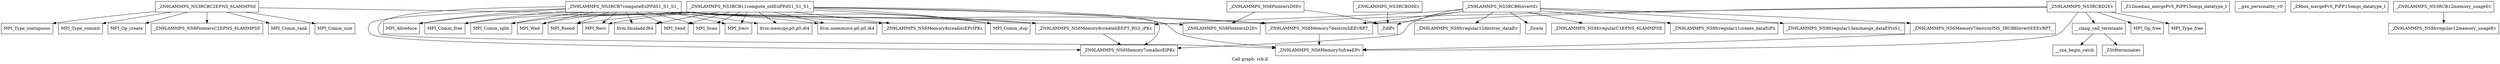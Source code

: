 digraph "Call graph: rcb.ll" {
	label="Call graph: rcb.ll";

	Node0x5570f25d0fd0 [shape=record,label="{_ZN9LAMMPS_NS3RCBC2EPNS_6LAMMPSE}"];
	Node0x5570f25d0fd0 -> Node0x5570f25f77d0;
	Node0x5570f25d0fd0 -> Node0x5570f25f02c0;
	Node0x5570f25d0fd0 -> Node0x5570f2598b30;
	Node0x5570f25d0fd0 -> Node0x5570f25d2980;
	Node0x5570f25d0fd0 -> Node0x5570f263b1b0;
	Node0x5570f25d0fd0 -> Node0x5570f262fed0;
	Node0x5570f25d0fd0 -> Node0x5570f2636dc0;
	Node0x5570f25f77d0 [shape=record,label="{_ZN9LAMMPS_NS8PointersC2EPNS_6LAMMPSE}"];
	Node0x5570f2540d00 [shape=record,label="{_Z12median_mergePvS_PiPP15ompi_datatype_t}"];
	Node0x5570f25f02c0 [shape=record,label="{MPI_Comm_rank}"];
	Node0x5570f26272b0 [shape=record,label="{__gxx_personality_v0}"];
	Node0x5570f2598b30 [shape=record,label="{MPI_Comm_size}"];
	Node0x5570f25d2980 [shape=record,label="{MPI_Type_contiguous}"];
	Node0x5570f263b1b0 [shape=record,label="{MPI_Type_commit}"];
	Node0x5570f2636dc0 [shape=record,label="{MPI_Op_create}"];
	Node0x5570f25ad9d0 [shape=record,label="{_Z9box_mergePvS_PiPP15ompi_datatype_t}"];
	Node0x5570f253fd30 [shape=record,label="{_ZN9LAMMPS_NS3RCBD2Ev}"];
	Node0x5570f253fd30 -> Node0x5570f2540e00;
	Node0x5570f253fd30 -> Node0x5570f26462c0;
	Node0x5570f253fd30 -> Node0x5570f2646560;
	Node0x5570f253fd30 -> Node0x5570f262fed0;
	Node0x5570f253fd30 -> Node0x5570f2571e40;
	Node0x5570f253fd30 -> Node0x5570f2575590;
	Node0x5570f2540e00 [shape=record,label="{_ZN9LAMMPS_NS6Memory5sfreeEPv}"];
	Node0x5570f2646560 [shape=record,label="{__clang_call_terminate}"];
	Node0x5570f2646560 -> Node0x5570f2587170;
	Node0x5570f2646560 -> Node0x5570f2571ed0;
	Node0x5570f2587170 [shape=record,label="{__cxa_begin_catch}"];
	Node0x5570f2571ed0 [shape=record,label="{_ZSt9terminatev}"];
	Node0x5570f26462c0 [shape=record,label="{_ZN9LAMMPS_NS6Memory7destroyIiEEvRPT_}"];
	Node0x5570f26462c0 -> Node0x5570f2540e00;
	Node0x5570f2575590 [shape=record,label="{MPI_Type_free}"];
	Node0x5570f2571e40 [shape=record,label="{MPI_Op_free}"];
	Node0x5570f25732a0 [shape=record,label="{_ZN9LAMMPS_NS3RCBD0Ev}"];
	Node0x5570f25732a0 -> Node0x5570f25cc760;
	Node0x5570f25cc760 [shape=record,label="{_ZdlPv}"];
	Node0x5570f25a4df0 [shape=record,label="{_ZN9LAMMPS_NS3RCB7computeEiiPPdS1_S1_S1_}"];
	Node0x5570f25a4df0 -> Node0x5570f2540e00;
	Node0x5570f25a4df0 -> Node0x5570f258ac40;
	Node0x5570f25a4df0 -> Node0x5570f254a450;
	Node0x5570f25a4df0 -> Node0x5570f25459f0;
	Node0x5570f25a4df0 -> Node0x5570f2546680;
	Node0x5570f25a4df0 -> Node0x5570f26462c0;
	Node0x5570f25a4df0 -> Node0x5570f25636d0;
	Node0x5570f25a4df0 -> Node0x5570f2562be0;
	Node0x5570f25a4df0 -> Node0x5570f2562220;
	Node0x5570f25a4df0 -> Node0x5570f2561720;
	Node0x5570f25a4df0 -> Node0x5570f2552260;
	Node0x5570f25a4df0 -> Node0x5570f2547740;
	Node0x5570f25a4df0 -> Node0x5570f254d8d0;
	Node0x5570f25a4df0 -> Node0x5570f254bad0;
	Node0x5570f25a4df0 -> Node0x5570f25649c0;
	Node0x5570f25a4df0 -> Node0x5570f254c630;
	Node0x5570f25a4df0 -> Node0x5570f2564ba0;
	Node0x5570f25a4df0 -> Node0x5570f2552530;
	Node0x5570f258ac40 [shape=record,label="{_ZN9LAMMPS_NS6Memory7smallocElPKc}"];
	Node0x5570f254a450 [shape=record,label="{MPI_Comm_dup}"];
	Node0x5570f25459f0 [shape=record,label="{MPI_Allreduce}"];
	Node0x5570f2546680 [shape=record,label="{_ZN9LAMMPS_NS6Memory6createIiEEPT_RS3_iPKc}"];
	Node0x5570f2546680 -> Node0x5570f258ac40;
	Node0x5570f2547740 [shape=record,label="{llvm.fmuladd.f64}"];
	Node0x5570f254bad0 [shape=record,label="{MPI_Scan}"];
	Node0x5570f254c630 [shape=record,label="{llvm.memcpy.p0.p0.i64}"];
	Node0x5570f254d8d0 [shape=record,label="{MPI_Send}"];
	Node0x5570f2552260 [shape=record,label="{MPI_Recv}"];
	Node0x5570f2552530 [shape=record,label="{_ZN9LAMMPS_NS6Memory8sreallocEPvlPKc}"];
	Node0x5570f2564ba0 [shape=record,label="{llvm.memmove.p0.p0.i64}"];
	Node0x5570f25649c0 [shape=record,label="{MPI_Irecv}"];
	Node0x5570f2561720 [shape=record,label="{MPI_Rsend}"];
	Node0x5570f2562220 [shape=record,label="{MPI_Wait}"];
	Node0x5570f2562be0 [shape=record,label="{MPI_Comm_split}"];
	Node0x5570f25636d0 [shape=record,label="{MPI_Comm_free}"];
	Node0x5570f256e3c0 [shape=record,label="{_ZN9LAMMPS_NS3RCB11compute_oldEiiPPdS1_S1_S1_}"];
	Node0x5570f256e3c0 -> Node0x5570f2540e00;
	Node0x5570f256e3c0 -> Node0x5570f258ac40;
	Node0x5570f256e3c0 -> Node0x5570f254a450;
	Node0x5570f256e3c0 -> Node0x5570f25459f0;
	Node0x5570f256e3c0 -> Node0x5570f2546680;
	Node0x5570f256e3c0 -> Node0x5570f26462c0;
	Node0x5570f256e3c0 -> Node0x5570f25636d0;
	Node0x5570f256e3c0 -> Node0x5570f2562be0;
	Node0x5570f256e3c0 -> Node0x5570f2562220;
	Node0x5570f256e3c0 -> Node0x5570f2547740;
	Node0x5570f256e3c0 -> Node0x5570f2561720;
	Node0x5570f256e3c0 -> Node0x5570f254bad0;
	Node0x5570f256e3c0 -> Node0x5570f2552260;
	Node0x5570f256e3c0 -> Node0x5570f254d8d0;
	Node0x5570f256e3c0 -> Node0x5570f25649c0;
	Node0x5570f256e3c0 -> Node0x5570f2564ba0;
	Node0x5570f256e3c0 -> Node0x5570f2552530;
	Node0x5570f256e3c0 -> Node0x5570f254c630;
	Node0x5570f2580e70 [shape=record,label="{_ZN9LAMMPS_NS3RCB6invertEi}"];
	Node0x5570f2580e70 -> Node0x5570f2584330;
	Node0x5570f2580e70 -> Node0x5570f2584b00;
	Node0x5570f2580e70 -> Node0x5570f25cc760;
	Node0x5570f2580e70 -> Node0x5570f2546680;
	Node0x5570f2580e70 -> Node0x5570f258ac40;
	Node0x5570f2580e70 -> Node0x5570f2585a70;
	Node0x5570f2580e70 -> Node0x5570f25a0c40;
	Node0x5570f2580e70 -> Node0x5570f258fc70;
	Node0x5570f2580e70 -> Node0x5570f25938a0;
	Node0x5570f2580e70 -> Node0x5570f26462c0;
	Node0x5570f2584330 [shape=record,label="{_Znwm}"];
	Node0x5570f2584b00 [shape=record,label="{_ZN9LAMMPS_NS9IrregularC1EPNS_6LAMMPSE}"];
	Node0x5570f2585a70 [shape=record,label="{_ZN9LAMMPS_NS9Irregular11create_dataEiPii}"];
	Node0x5570f258fc70 [shape=record,label="{_ZN9LAMMPS_NS9Irregular13exchange_dataEPciS1_}"];
	Node0x5570f25938a0 [shape=record,label="{_ZN9LAMMPS_NS9Irregular12destroy_dataEv}"];
	Node0x5570f25a0c40 [shape=record,label="{_ZN9LAMMPS_NS6Memory7destroyINS_3RCB6InvertEEEvRPT_}"];
	Node0x5570f25a0c40 -> Node0x5570f2540e00;
	Node0x5570f25add60 [shape=record,label="{_ZN9LAMMPS_NS3RCB12memory_usageEv}"];
	Node0x5570f25add60 -> Node0x5570f25ae270;
	Node0x5570f25ae270 [shape=record,label="{_ZN9LAMMPS_NS9Irregular12memory_usageEv}"];
	Node0x5570f262fed0 [shape=record,label="{_ZN9LAMMPS_NS8PointersD2Ev}"];
	Node0x5570f25aeb90 [shape=record,label="{_ZN9LAMMPS_NS8PointersD0Ev}"];
	Node0x5570f25aeb90 -> Node0x5570f262fed0;
	Node0x5570f25aeb90 -> Node0x5570f25cc760;
}
